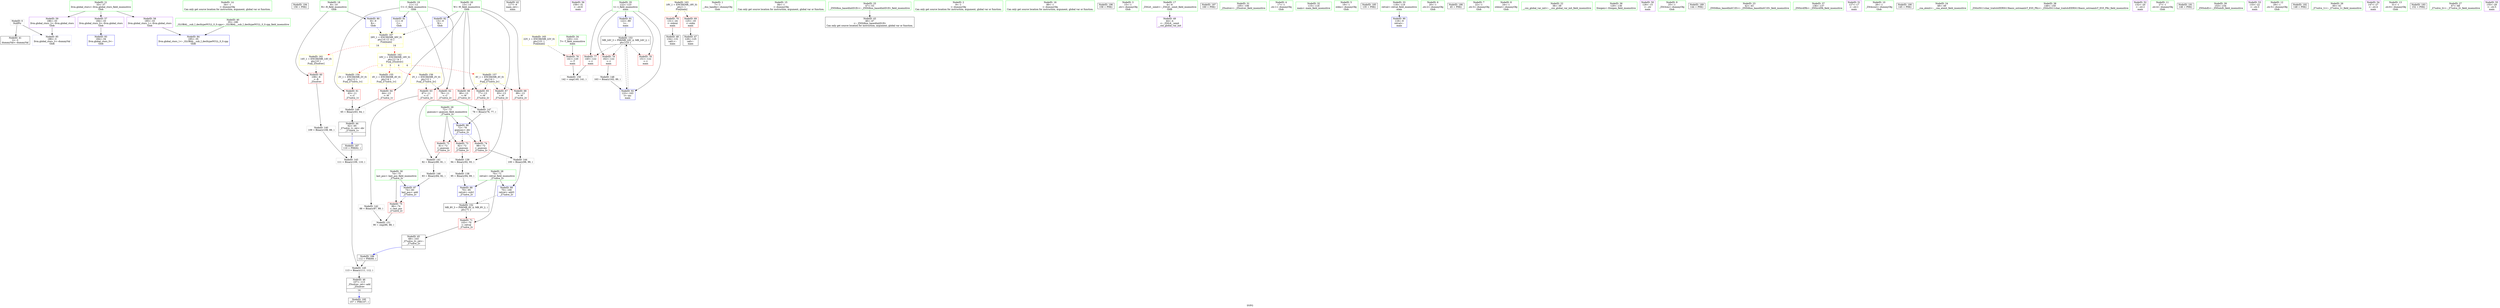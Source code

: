 digraph "SVFG" {
	label="SVFG";

	Node0x559c32864e80 [shape=record,color=grey,label="{NodeID: 0\nNullPtr}"];
	Node0x559c32864e80 -> Node0x559c3286c270[style=solid];
	Node0x559c32864e80 -> Node0x559c3286f830[style=solid];
	Node0x559c3286a890 [shape=record,color=green,label="{NodeID: 14\n34\<--1\n\<--dummyObj\nCan only get source location for instruction, argument, global var or function.}"];
	Node0x559c32882330 [shape=record,color=black,label="{NodeID: 194\n156 = PHI()\n}"];
	Node0x559c3286b690 [shape=record,color=green,label="{NodeID: 28\n70\<--71\nretval\<--retval_field_insensitive\n_Z7solve_2v\n}"];
	Node0x559c3286b690 -> Node0x559c3286ebe0[style=solid];
	Node0x559c3286b690 -> Node0x559c3286fad0[style=solid];
	Node0x559c3286b690 -> Node0x559c3286fba0[style=solid];
	Node0x559c3286c370 [shape=record,color=black,label="{NodeID: 42\n117\<--9\nmain_ret\<--\nmain\n}"];
	Node0x559c32872a30 [shape=record,color=grey,label="{NodeID: 139\n94 = Binary(92, 93, )\n}"];
	Node0x559c32872a30 -> Node0x559c328728b0[style=solid];
	Node0x559c3286df20 [shape=record,color=purple,label="{NodeID: 56\n159\<--31\n\<--.str.6\nmain\n}"];
	Node0x559c32878a60 [shape=record,color=black,label="{NodeID: 153\nMR_24V_3 = PHI(MR_24V_4, MR_24V_2, )\npts\{123 \}\n}"];
	Node0x559c32878a60 -> Node0x559c3286f0c0[style=dashed];
	Node0x559c32878a60 -> Node0x559c3286f190[style=dashed];
	Node0x559c32878a60 -> Node0x559c3286f260[style=dashed];
	Node0x559c32878a60 -> Node0x559c3286fe10[style=dashed];
	Node0x559c3286eb10 [shape=record,color=red,label="{NodeID: 70\n131\<--24\n\<--stdout\nmain\n}"];
	Node0x559c3286eb10 -> Node0x559c3286d8a0[style=solid];
	Node0x559c3287a590 [shape=record,color=yellow,style=double,label="{NodeID: 167\n26V_1 = ENCHI(MR_26V_0)\npts\{10 12 14 \}\nFun[main]|{<s0>14|<s1>14}}"];
	Node0x559c3287a590:s0 -> Node0x559c32879ff0[style=dashed,color=red];
	Node0x559c3287a590:s1 -> Node0x559c3287a100[style=dashed,color=red];
	Node0x559c3286f730 [shape=record,color=blue,label="{NodeID: 84\n185\<--35\nllvm.global_ctors_1\<--_GLOBAL__sub_I_decltypeNULL_0_0.cpp\nGlob }"];
	Node0x559c32867440 [shape=record,color=green,label="{NodeID: 1\n7\<--1\n__dso_handle\<--dummyObj\nGlob }"];
	Node0x559c3286a990 [shape=record,color=green,label="{NodeID: 15\n84\<--1\n\<--dummyObj\nCan only get source location for instruction, argument, global var or function.}"];
	Node0x559c32882400 [shape=record,color=black,label="{NodeID: 195\n157 = PHI(107, )\n}"];
	Node0x559c3286b760 [shape=record,color=green,label="{NodeID: 29\n72\<--73\nguesses\<--guesses_field_insensitive\n_Z7solve_2v\n}"];
	Node0x559c3286b760 -> Node0x559c3286ecb0[style=solid];
	Node0x559c3286b760 -> Node0x559c3286ed80[style=solid];
	Node0x559c3286b760 -> Node0x559c3286ee50[style=solid];
	Node0x559c3286b760 -> Node0x559c3286f930[style=solid];
	Node0x559c3286c440 [shape=record,color=black,label="{NodeID: 43\n46\<--47\n\<--_ZNSt8ios_base4InitD1Ev\nCan only get source location for instruction, argument, global var or function.}"];
	Node0x559c32872bb0 [shape=record,color=grey,label="{NodeID: 140\n109 = Binary(108, 89, )\n}"];
	Node0x559c32872bb0 -> Node0x559c3286d3d0[style=solid];
	Node0x559c3286dff0 [shape=record,color=purple,label="{NodeID: 57\n184\<--33\nllvm.global_ctors_0\<--llvm.global_ctors\nGlob }"];
	Node0x559c3286dff0 -> Node0x559c3286f630[style=solid];
	Node0x559c32878f60 [shape=record,color=yellow,style=double,label="{NodeID: 154\n2V_1 = ENCHI(MR_2V_0)\npts\{12 \}\nFun[_Z7solve_1v]}"];
	Node0x559c32878f60 -> Node0x559c3286e3c0[style=dashed];
	Node0x559c3286ebe0 [shape=record,color=red,label="{NodeID: 71\n103\<--70\n\<--retval\n_Z7solve_2v\n}"];
	Node0x559c3286ebe0 -> Node0x559c3286c610[style=solid];
	Node0x559c3286f830 [shape=record,color=blue, style = dotted,label="{NodeID: 85\n186\<--3\nllvm.global_ctors_2\<--dummyVal\nGlob }"];
	Node0x559c32869940 [shape=record,color=green,label="{NodeID: 2\n9\<--1\n\<--dummyObj\nCan only get source location for instruction, argument, global var or function.}"];
	Node0x559c3286aa90 [shape=record,color=green,label="{NodeID: 16\n89\<--1\n\<--dummyObj\nCan only get source location for instruction, argument, global var or function.}"];
	Node0x559c32882600 [shape=record,color=black,label="{NodeID: 196\n158 = PHI()\n}"];
	Node0x559c3286b830 [shape=record,color=green,label="{NodeID: 30\n74\<--75\nlast_pos\<--last_pos_field_insensitive\n_Z7solve_2v\n}"];
	Node0x559c3286b830 -> Node0x559c3286ef20[style=solid];
	Node0x559c3286b830 -> Node0x559c3286fa00[style=solid];
	Node0x559c3286c540 [shape=record,color=black,label="{NodeID: 44\n62\<--65\n_Z7solve_1v_ret\<--div\n_Z7solve_1v\n|{<s0>3}}"];
	Node0x559c3286c540:s0 -> Node0x559c32881bd0[style=solid,color=blue];
	Node0x559c3286d0d0 [shape=record,color=grey,label="{NodeID: 141\n82 = Binary(80, 81, )\n}"];
	Node0x559c3286d0d0 -> Node0x559c32873d00[style=solid];
	Node0x559c3286e0f0 [shape=record,color=purple,label="{NodeID: 58\n185\<--33\nllvm.global_ctors_1\<--llvm.global_ctors\nGlob }"];
	Node0x559c3286e0f0 -> Node0x559c3286f730[style=solid];
	Node0x559c32879a80 [shape=record,color=yellow,style=double,label="{NodeID: 155\n4V_1 = ENCHI(MR_4V_0)\npts\{14 \}\nFun[_Z7solve_1v]}"];
	Node0x559c32879a80 -> Node0x559c3286e630[style=dashed];
	Node0x559c3286ecb0 [shape=record,color=red,label="{NodeID: 72\n81\<--72\n\<--guesses\n_Z7solve_2v\n}"];
	Node0x559c3286ecb0 -> Node0x559c3286d0d0[style=solid];
	Node0x559c3286f930 [shape=record,color=blue,label="{NodeID: 86\n72\<--78\nguesses\<--div\n_Z7solve_2v\n}"];
	Node0x559c3286f930 -> Node0x559c3286ecb0[style=dashed];
	Node0x559c3286f930 -> Node0x559c3286ed80[style=dashed];
	Node0x559c3286f930 -> Node0x559c3286ee50[style=dashed];
	Node0x559c328699d0 [shape=record,color=green,label="{NodeID: 3\n15\<--1\n.str\<--dummyObj\nGlob }"];
	Node0x559c3286ab90 [shape=record,color=green,label="{NodeID: 17\n4\<--6\n_ZStL8__ioinit\<--_ZStL8__ioinit_field_insensitive\nGlob }"];
	Node0x559c3286ab90 -> Node0x559c3286d970[style=solid];
	Node0x559c328826d0 [shape=record,color=black,label="{NodeID: 197\n160 = PHI()\n}"];
	Node0x559c3286b900 [shape=record,color=green,label="{NodeID: 31\n105\<--106\n_Z5solvev\<--_Z5solvev_field_insensitive\n}"];
	Node0x559c3286c610 [shape=record,color=black,label="{NodeID: 45\n69\<--103\n_Z7solve_2v_ret\<--\n_Z7solve_2v\n|{<s0>4}}"];
	Node0x559c3286c610:s0 -> Node0x559c32881dc0[style=solid,color=blue];
	Node0x559c3286d250 [shape=record,color=grey,label="{NodeID: 142\n88 = Binary(87, 89, )\n}"];
	Node0x559c3286d250 -> Node0x559c32874440[style=solid];
	Node0x559c3286e1f0 [shape=record,color=purple,label="{NodeID: 59\n186\<--33\nllvm.global_ctors_2\<--llvm.global_ctors\nGlob }"];
	Node0x559c3286e1f0 -> Node0x559c3286f830[style=solid];
	Node0x559c32879b60 [shape=record,color=yellow,style=double,label="{NodeID: 156\n2V_1 = ENCHI(MR_2V_0)\npts\{12 \}\nFun[_Z7solve_2v]}"];
	Node0x559c32879b60 -> Node0x559c3286e490[style=dashed];
	Node0x559c32879b60 -> Node0x559c3286e560[style=dashed];
	Node0x559c3286ed80 [shape=record,color=red,label="{NodeID: 73\n92\<--72\n\<--guesses\n_Z7solve_2v\n}"];
	Node0x559c3286ed80 -> Node0x559c32872a30[style=solid];
	Node0x559c3286fa00 [shape=record,color=blue,label="{NodeID: 87\n74\<--83\nlast_pos\<--add\n_Z7solve_2v\n}"];
	Node0x559c3286fa00 -> Node0x559c3286ef20[style=dashed];
	Node0x559c32869a60 [shape=record,color=green,label="{NodeID: 4\n17\<--1\n.str.1\<--dummyObj\nGlob }"];
	Node0x559c3286ac90 [shape=record,color=green,label="{NodeID: 18\n8\<--10\nR\<--R_field_insensitive\nGlob }"];
	Node0x559c3286ac90 -> Node0x559c3286e2f0[style=solid];
	Node0x559c3286ac90 -> Node0x559c3286f330[style=solid];
	Node0x559c3286ba00 [shape=record,color=green,label="{NodeID: 32\n115\<--116\nmain\<--main_field_insensitive\n}"];
	Node0x559c3286c6e0 [shape=record,color=black,label="{NodeID: 46\n107\<--113\n_Z5solvev_ret\<--add\n_Z5solvev\n|{<s0>14}}"];
	Node0x559c3286c6e0:s0 -> Node0x559c32882400[style=solid,color=blue];
	Node0x559c3286d3d0 [shape=record,color=grey,label="{NodeID: 143\n111 = Binary(109, 110, )\n}"];
	Node0x559c3286d3d0 -> Node0x559c3286d6d0[style=solid];
	Node0x559c3286e2f0 [shape=record,color=red,label="{NodeID: 60\n108\<--8\n\<--R\n_Z5solvev\n}"];
	Node0x559c3286e2f0 -> Node0x559c32872bb0[style=solid];
	Node0x559c32879c70 [shape=record,color=yellow,style=double,label="{NodeID: 157\n4V_1 = ENCHI(MR_4V_0)\npts\{14 \}\nFun[_Z7solve_2v]}"];
	Node0x559c32879c70 -> Node0x559c3286e700[style=dashed];
	Node0x559c32879c70 -> Node0x559c3286e7d0[style=dashed];
	Node0x559c32879c70 -> Node0x559c3286e8a0[style=dashed];
	Node0x559c32879c70 -> Node0x559c3286e970[style=dashed];
	Node0x559c3286ee50 [shape=record,color=red,label="{NodeID: 74\n98\<--72\n\<--guesses\n_Z7solve_2v\n}"];
	Node0x559c3286ee50 -> Node0x559c3286d550[style=solid];
	Node0x559c3286fad0 [shape=record,color=blue,label="{NodeID: 88\n70\<--95\nretval\<--sub2\n_Z7solve_2v\n}"];
	Node0x559c3286fad0 -> Node0x559c32878560[style=dashed];
	Node0x559c32869af0 [shape=record,color=green,label="{NodeID: 5\n19\<--1\nstdin\<--dummyObj\nGlob }"];
	Node0x559c3269ae40 [shape=record,color=black,label="{NodeID: 185\n135 = PHI()\n}"];
	Node0x559c3286ad90 [shape=record,color=green,label="{NodeID: 19\n11\<--12\nC\<--C_field_insensitive\nGlob }"];
	Node0x559c3286ad90 -> Node0x559c3286e3c0[style=solid];
	Node0x559c3286ad90 -> Node0x559c3286e490[style=solid];
	Node0x559c3286ad90 -> Node0x559c3286e560[style=solid];
	Node0x559c3286ad90 -> Node0x559c3286f430[style=solid];
	Node0x559c3286bb00 [shape=record,color=green,label="{NodeID: 33\n118\<--119\nretval\<--retval_field_insensitive\nmain\n}"];
	Node0x559c3286bb00 -> Node0x559c3286fc70[style=solid];
	Node0x559c3286c7b0 [shape=record,color=black,label="{NodeID: 47\n128\<--125\ncall\<--\nmain\n}"];
	Node0x559c3286d550 [shape=record,color=grey,label="{NodeID: 144\n100 = Binary(98, 99, )\n}"];
	Node0x559c3286d550 -> Node0x559c3286fba0[style=solid];
	Node0x559c3286e3c0 [shape=record,color=red,label="{NodeID: 61\n63\<--11\n\<--C\n_Z7solve_1v\n}"];
	Node0x559c3286e3c0 -> Node0x559c32874140[style=solid];
	Node0x559c3286ef20 [shape=record,color=red,label="{NodeID: 75\n86\<--74\n\<--last_pos\n_Z7solve_2v\n}"];
	Node0x559c3286ef20 -> Node0x559c32874440[style=solid];
	Node0x559c3286fba0 [shape=record,color=blue,label="{NodeID: 89\n70\<--100\nretval\<--add3\n_Z7solve_2v\n}"];
	Node0x559c3286fba0 -> Node0x559c32878560[style=dashed];
	Node0x559c3286a330 [shape=record,color=green,label="{NodeID: 6\n20\<--1\n.str.2\<--dummyObj\nGlob }"];
	Node0x559c32881ad0 [shape=record,color=black,label="{NodeID: 186\n45 = PHI()\n}"];
	Node0x559c3286ae90 [shape=record,color=green,label="{NodeID: 20\n13\<--14\nW\<--W_field_insensitive\nGlob }"];
	Node0x559c3286ae90 -> Node0x559c3286e630[style=solid];
	Node0x559c3286ae90 -> Node0x559c3286e700[style=solid];
	Node0x559c3286ae90 -> Node0x559c3286e7d0[style=solid];
	Node0x559c3286ae90 -> Node0x559c3286e8a0[style=solid];
	Node0x559c3286ae90 -> Node0x559c3286e970[style=solid];
	Node0x559c3286ae90 -> Node0x559c3286f530[style=solid];
	Node0x559c3286bbd0 [shape=record,color=green,label="{NodeID: 34\n120\<--121\nT\<--T_field_insensitive\nmain\n}"];
	Node0x559c3286bbd0 -> Node0x559c3286eff0[style=solid];
	Node0x559c3286d8a0 [shape=record,color=black,label="{NodeID: 48\n134\<--131\ncall1\<--\nmain\n}"];
	Node0x559c3286d6d0 [shape=record,color=grey,label="{NodeID: 145\n113 = Binary(111, 112, )\n}"];
	Node0x559c3286d6d0 -> Node0x559c3286c6e0[style=solid];
	Node0x559c3286e490 [shape=record,color=red,label="{NodeID: 62\n76\<--11\n\<--C\n_Z7solve_2v\n}"];
	Node0x559c3286e490 -> Node0x559c32873e40[style=solid];
	Node0x559c3286eff0 [shape=record,color=red,label="{NodeID: 76\n141\<--120\n\<--T\nmain\n}"];
	Node0x559c3286eff0 -> Node0x559c328742c0[style=solid];
	Node0x559c3286fc70 [shape=record,color=blue,label="{NodeID: 90\n118\<--9\nretval\<--\nmain\n}"];
	Node0x559c3286a3c0 [shape=record,color=green,label="{NodeID: 7\n22\<--1\n.str.3\<--dummyObj\nGlob }"];
	Node0x559c32881bd0 [shape=record,color=black,label="{NodeID: 187\n110 = PHI(62, )\n}"];
	Node0x559c32881bd0 -> Node0x559c3286d3d0[style=solid];
	Node0x559c3286af90 [shape=record,color=green,label="{NodeID: 21\n33\<--37\nllvm.global_ctors\<--llvm.global_ctors_field_insensitive\nGlob }"];
	Node0x559c3286af90 -> Node0x559c3286dff0[style=solid];
	Node0x559c3286af90 -> Node0x559c3286e0f0[style=solid];
	Node0x559c3286af90 -> Node0x559c3286e1f0[style=solid];
	Node0x559c3286bca0 [shape=record,color=green,label="{NodeID: 35\n122\<--123\nt\<--t_field_insensitive\nmain\n}"];
	Node0x559c3286bca0 -> Node0x559c3286f0c0[style=solid];
	Node0x559c3286bca0 -> Node0x559c3286f190[style=solid];
	Node0x559c3286bca0 -> Node0x559c3286f260[style=solid];
	Node0x559c3286bca0 -> Node0x559c3286fd40[style=solid];
	Node0x559c3286bca0 -> Node0x559c3286fe10[style=solid];
	Node0x559c3286d970 [shape=record,color=purple,label="{NodeID: 49\n44\<--4\n\<--_ZStL8__ioinit\n__cxx_global_var_init\n}"];
	Node0x559c32873d00 [shape=record,color=grey,label="{NodeID: 146\n83 = Binary(84, 82, )\n}"];
	Node0x559c32873d00 -> Node0x559c3286fa00[style=solid];
	Node0x559c3286e560 [shape=record,color=red,label="{NodeID: 63\n87\<--11\n\<--C\n_Z7solve_2v\n}"];
	Node0x559c3286e560 -> Node0x559c3286d250[style=solid];
	Node0x559c3286f0c0 [shape=record,color=red,label="{NodeID: 77\n140\<--122\n\<--t\nmain\n}"];
	Node0x559c3286f0c0 -> Node0x559c328742c0[style=solid];
	Node0x559c3286fd40 [shape=record,color=blue,label="{NodeID: 91\n122\<--89\nt\<--\nmain\n}"];
	Node0x559c3286fd40 -> Node0x559c32878a60[style=dashed];
	Node0x559c3286a450 [shape=record,color=green,label="{NodeID: 8\n24\<--1\nstdout\<--dummyObj\nGlob }"];
	Node0x559c32881dc0 [shape=record,color=black,label="{NodeID: 188\n112 = PHI(69, )\n}"];
	Node0x559c32881dc0 -> Node0x559c3286d6d0[style=solid];
	Node0x559c3286b090 [shape=record,color=green,label="{NodeID: 22\n38\<--39\n__cxx_global_var_init\<--__cxx_global_var_init_field_insensitive\n}"];
	Node0x559c3286bd70 [shape=record,color=green,label="{NodeID: 36\n129\<--130\nfreopen\<--freopen_field_insensitive\n}"];
	Node0x559c3286da40 [shape=record,color=purple,label="{NodeID: 50\n126\<--15\n\<--.str\nmain\n}"];
	Node0x559c32873e40 [shape=record,color=grey,label="{NodeID: 147\n78 = Binary(76, 77, )\n}"];
	Node0x559c32873e40 -> Node0x559c3286f930[style=solid];
	Node0x559c3286e630 [shape=record,color=red,label="{NodeID: 64\n64\<--13\n\<--W\n_Z7solve_1v\n}"];
	Node0x559c3286e630 -> Node0x559c32874140[style=solid];
	Node0x559c32879ff0 [shape=record,color=yellow,style=double,label="{NodeID: 161\n14V_1 = ENCHI(MR_14V_0)\npts\{10 \}\nFun[_Z5solvev]}"];
	Node0x559c32879ff0 -> Node0x559c3286e2f0[style=dashed];
	Node0x559c3286f190 [shape=record,color=red,label="{NodeID: 78\n151\<--122\n\<--t\nmain\n}"];
	Node0x559c3286fe10 [shape=record,color=blue,label="{NodeID: 92\n122\<--163\nt\<--inc\nmain\n}"];
	Node0x559c3286fe10 -> Node0x559c32878a60[style=dashed];
	Node0x559c3286a4e0 [shape=record,color=green,label="{NodeID: 9\n25\<--1\n_ZSt3cin\<--dummyObj\nGlob }"];
	Node0x559c32881ec0 [shape=record,color=black,label="{NodeID: 189\n144 = PHI()\n}"];
	Node0x559c3286b190 [shape=record,color=green,label="{NodeID: 23\n42\<--43\n_ZNSt8ios_base4InitC1Ev\<--_ZNSt8ios_base4InitC1Ev_field_insensitive\n}"];
	Node0x559c3286be70 [shape=record,color=green,label="{NodeID: 37\n136\<--137\n_ZNSirsERi\<--_ZNSirsERi_field_insensitive\n}"];
	Node0x559c3286db10 [shape=record,color=purple,label="{NodeID: 51\n127\<--17\n\<--.str.1\nmain\n}"];
	Node0x559c32873fc0 [shape=record,color=grey,label="{NodeID: 148\n163 = Binary(162, 89, )\n}"];
	Node0x559c32873fc0 -> Node0x559c3286fe10[style=solid];
	Node0x559c3286e700 [shape=record,color=red,label="{NodeID: 65\n77\<--13\n\<--W\n_Z7solve_2v\n}"];
	Node0x559c3286e700 -> Node0x559c32873e40[style=solid];
	Node0x559c3287a100 [shape=record,color=yellow,style=double,label="{NodeID: 162\n16V_1 = ENCHI(MR_16V_0)\npts\{12 14 \}\nFun[_Z5solvev]|{<s0>3|<s1>3|<s2>4|<s3>4}}"];
	Node0x559c3287a100:s0 -> Node0x559c32878f60[style=dashed,color=red];
	Node0x559c3287a100:s1 -> Node0x559c32879a80[style=dashed,color=red];
	Node0x559c3287a100:s2 -> Node0x559c32879b60[style=dashed,color=red];
	Node0x559c3287a100:s3 -> Node0x559c32879c70[style=dashed,color=red];
	Node0x559c3286f260 [shape=record,color=red,label="{NodeID: 79\n162\<--122\n\<--t\nmain\n}"];
	Node0x559c3286f260 -> Node0x559c32873fc0[style=solid];
	Node0x559c3286a570 [shape=record,color=green,label="{NodeID: 10\n26\<--1\n_ZSt4cout\<--dummyObj\nGlob }"];
	Node0x559c32881f90 [shape=record,color=black,label="{NodeID: 190\n145 = PHI()\n}"];
	Node0x559c3286b290 [shape=record,color=green,label="{NodeID: 24\n48\<--49\n__cxa_atexit\<--__cxa_atexit_field_insensitive\n}"];
	Node0x559c3286bf70 [shape=record,color=green,label="{NodeID: 38\n149\<--150\n_ZStlsISt11char_traitsIcEERSt13basic_ostreamIcT_ES5_PKc\<--_ZStlsISt11char_traitsIcEERSt13basic_ostreamIcT_ES5_PKc_field_insensitive\n}"];
	Node0x559c3286dbe0 [shape=record,color=purple,label="{NodeID: 52\n132\<--20\n\<--.str.2\nmain\n}"];
	Node0x559c32874140 [shape=record,color=grey,label="{NodeID: 149\n65 = Binary(63, 64, )\n}"];
	Node0x559c32874140 -> Node0x559c3286c540[style=solid];
	Node0x559c3286e7d0 [shape=record,color=red,label="{NodeID: 66\n80\<--13\n\<--W\n_Z7solve_2v\n}"];
	Node0x559c3286e7d0 -> Node0x559c3286d0d0[style=solid];
	Node0x559c3287a1e0 [shape=record,color=yellow,style=double,label="{NodeID: 163\n18V_1 = ENCHI(MR_18V_0)\npts\{1 \}\nFun[main]}"];
	Node0x559c3287a1e0 -> Node0x559c3286ea40[style=dashed];
	Node0x559c3287a1e0 -> Node0x559c3286eb10[style=dashed];
	Node0x559c3286f330 [shape=record,color=blue,label="{NodeID: 80\n8\<--9\nR\<--\nGlob }"];
	Node0x559c3286f330 -> Node0x559c3287a590[style=dashed];
	Node0x559c3286a600 [shape=record,color=green,label="{NodeID: 11\n27\<--1\n.str.4\<--dummyObj\nGlob }"];
	Node0x559c32882060 [shape=record,color=black,label="{NodeID: 191\n146 = PHI()\n}"];
	Node0x559c3286b390 [shape=record,color=green,label="{NodeID: 25\n47\<--53\n_ZNSt8ios_base4InitD1Ev\<--_ZNSt8ios_base4InitD1Ev_field_insensitive\n}"];
	Node0x559c3286b390 -> Node0x559c3286c440[style=solid];
	Node0x559c3286c070 [shape=record,color=green,label="{NodeID: 39\n153\<--154\n_ZNSolsEi\<--_ZNSolsEi_field_insensitive\n}"];
	Node0x559c3286dcb0 [shape=record,color=purple,label="{NodeID: 53\n133\<--22\n\<--.str.3\nmain\n}"];
	Node0x559c328742c0 [shape=record,color=grey,label="{NodeID: 150\n142 = cmp(140, 141, )\n}"];
	Node0x559c3286e8a0 [shape=record,color=red,label="{NodeID: 67\n93\<--13\n\<--W\n_Z7solve_2v\n}"];
	Node0x559c3286e8a0 -> Node0x559c32872a30[style=solid];
	Node0x559c3286f430 [shape=record,color=blue,label="{NodeID: 81\n11\<--9\nC\<--\nGlob }"];
	Node0x559c3286f430 -> Node0x559c3287a590[style=dashed];
	Node0x559c3286a690 [shape=record,color=green,label="{NodeID: 12\n29\<--1\n.str.5\<--dummyObj\nGlob }"];
	Node0x559c32882130 [shape=record,color=black,label="{NodeID: 192\n148 = PHI()\n}"];
	Node0x559c3286b490 [shape=record,color=green,label="{NodeID: 26\n60\<--61\n_Z7solve_1v\<--_Z7solve_1v_field_insensitive\n}"];
	Node0x559c3286c170 [shape=record,color=green,label="{NodeID: 40\n35\<--180\n_GLOBAL__sub_I_decltypeNULL_0_0.cpp\<--_GLOBAL__sub_I_decltypeNULL_0_0.cpp_field_insensitive\n}"];
	Node0x559c3286c170 -> Node0x559c3286f730[style=solid];
	Node0x559c3286dd80 [shape=record,color=purple,label="{NodeID: 54\n147\<--27\n\<--.str.4\nmain\n}"];
	Node0x559c32874440 [shape=record,color=grey,label="{NodeID: 151\n90 = cmp(86, 88, )\n}"];
	Node0x559c3286e970 [shape=record,color=red,label="{NodeID: 68\n99\<--13\n\<--W\n_Z7solve_2v\n}"];
	Node0x559c3286e970 -> Node0x559c3286d550[style=solid];
	Node0x559c3287a3d0 [shape=record,color=yellow,style=double,label="{NodeID: 165\n22V_1 = ENCHI(MR_22V_0)\npts\{121 \}\nFun[main]}"];
	Node0x559c3287a3d0 -> Node0x559c3286eff0[style=dashed];
	Node0x559c3286f530 [shape=record,color=blue,label="{NodeID: 82\n13\<--9\nW\<--\nGlob }"];
	Node0x559c3286f530 -> Node0x559c3287a590[style=dashed];
	Node0x559c3286a790 [shape=record,color=green,label="{NodeID: 13\n31\<--1\n.str.6\<--dummyObj\nGlob }"];
	Node0x559c32882230 [shape=record,color=black,label="{NodeID: 193\n152 = PHI()\n}"];
	Node0x559c3286b590 [shape=record,color=green,label="{NodeID: 27\n67\<--68\n_Z7solve_2v\<--_Z7solve_2v_field_insensitive\n}"];
	Node0x559c3286c270 [shape=record,color=black,label="{NodeID: 41\n2\<--3\ndummyVal\<--dummyVal\n}"];
	Node0x559c328728b0 [shape=record,color=grey,label="{NodeID: 138\n95 = Binary(94, 89, )\n}"];
	Node0x559c328728b0 -> Node0x559c3286fad0[style=solid];
	Node0x559c3286de50 [shape=record,color=purple,label="{NodeID: 55\n155\<--29\n\<--.str.5\nmain\n}"];
	Node0x559c32878560 [shape=record,color=black,label="{NodeID: 152\nMR_8V_3 = PHI(MR_8V_4, MR_8V_2, )\npts\{71 \}\n}"];
	Node0x559c32878560 -> Node0x559c3286ebe0[style=dashed];
	Node0x559c3286ea40 [shape=record,color=red,label="{NodeID: 69\n125\<--19\n\<--stdin\nmain\n}"];
	Node0x559c3286ea40 -> Node0x559c3286c7b0[style=solid];
	Node0x559c3286f630 [shape=record,color=blue,label="{NodeID: 83\n184\<--34\nllvm.global_ctors_0\<--\nGlob }"];
}
